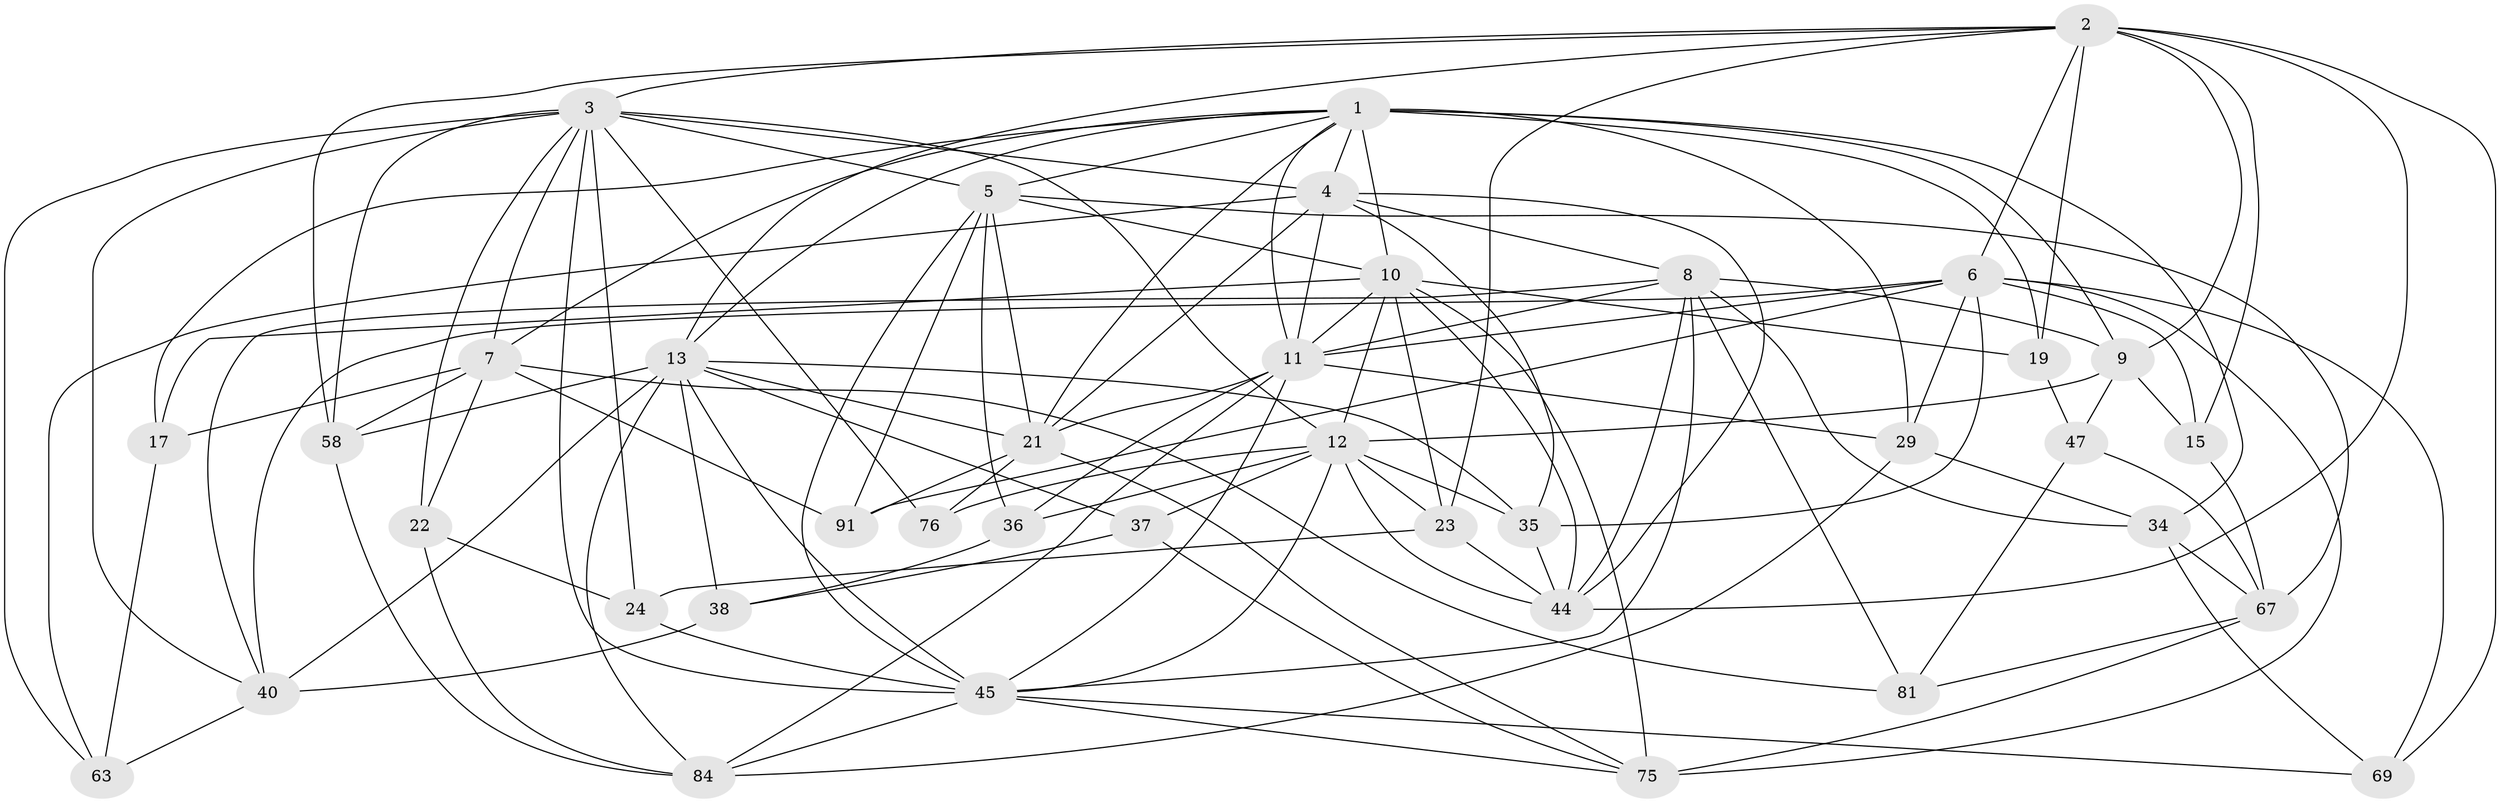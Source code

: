 // original degree distribution, {4: 1.0}
// Generated by graph-tools (version 1.1) at 2025/20/03/04/25 18:20:36]
// undirected, 39 vertices, 124 edges
graph export_dot {
graph [start="1"]
  node [color=gray90,style=filled];
  1 [super="+97+20+25"];
  2 [super="+18+51"];
  3 [super="+86+42+14"];
  4 [super="+77+26"];
  5 [super="+65+83"];
  6 [super="+57+28"];
  7 [super="+16"];
  8 [super="+80+33+50"];
  9 [super="+98"];
  10 [super="+52+49"];
  11 [super="+66+79+53"];
  12 [super="+54+43+55"];
  13 [super="+96+27+88"];
  15;
  17;
  19;
  21 [super="+48+93"];
  22;
  23 [super="+62+72"];
  24;
  29 [super="+99"];
  34 [super="+41"];
  35 [super="+39"];
  36;
  37;
  38;
  40 [super="+56"];
  44 [super="+87"];
  45 [super="+90+70"];
  47;
  58 [super="+59"];
  63;
  67 [super="+71"];
  69;
  75 [super="+82"];
  76;
  81;
  84 [super="+92"];
  91;
  1 -- 19;
  1 -- 17;
  1 -- 10 [weight=2];
  1 -- 11;
  1 -- 7;
  1 -- 34 [weight=2];
  1 -- 29 [weight=2];
  1 -- 4 [weight=2];
  1 -- 5;
  1 -- 13;
  1 -- 9;
  1 -- 21;
  2 -- 9;
  2 -- 6;
  2 -- 19;
  2 -- 23;
  2 -- 15;
  2 -- 3;
  2 -- 69;
  2 -- 58;
  2 -- 44;
  2 -- 13;
  3 -- 40;
  3 -- 5;
  3 -- 24;
  3 -- 12 [weight=2];
  3 -- 76 [weight=2];
  3 -- 45;
  3 -- 22;
  3 -- 7 [weight=2];
  3 -- 63;
  3 -- 58 [weight=2];
  3 -- 4;
  4 -- 11;
  4 -- 8 [weight=2];
  4 -- 44;
  4 -- 21;
  4 -- 35;
  4 -- 63;
  5 -- 67;
  5 -- 45;
  5 -- 36;
  5 -- 91;
  5 -- 21;
  5 -- 10;
  6 -- 35 [weight=2];
  6 -- 11;
  6 -- 91;
  6 -- 69;
  6 -- 40;
  6 -- 75;
  6 -- 29;
  6 -- 15;
  7 -- 81;
  7 -- 58;
  7 -- 17;
  7 -- 22;
  7 -- 91;
  8 -- 81;
  8 -- 11;
  8 -- 9;
  8 -- 44 [weight=2];
  8 -- 34;
  8 -- 40;
  8 -- 45;
  9 -- 12;
  9 -- 15;
  9 -- 47;
  10 -- 19;
  10 -- 17;
  10 -- 75;
  10 -- 11;
  10 -- 23;
  10 -- 44;
  10 -- 12;
  11 -- 36;
  11 -- 45;
  11 -- 21;
  11 -- 29;
  11 -- 84;
  12 -- 36;
  12 -- 23 [weight=2];
  12 -- 76;
  12 -- 44;
  12 -- 35;
  12 -- 37;
  12 -- 45;
  13 -- 45;
  13 -- 40;
  13 -- 37;
  13 -- 35;
  13 -- 21;
  13 -- 38;
  13 -- 58;
  13 -- 84;
  15 -- 67;
  17 -- 63;
  19 -- 47;
  21 -- 76;
  21 -- 75;
  21 -- 91;
  22 -- 24;
  22 -- 84;
  23 -- 44;
  23 -- 24;
  24 -- 45;
  29 -- 84;
  29 -- 34;
  34 -- 67;
  34 -- 69;
  35 -- 44;
  36 -- 38;
  37 -- 38;
  37 -- 75;
  38 -- 40;
  40 -- 63;
  45 -- 69;
  45 -- 75;
  45 -- 84;
  47 -- 81;
  47 -- 67;
  58 -- 84;
  67 -- 81;
  67 -- 75;
}
